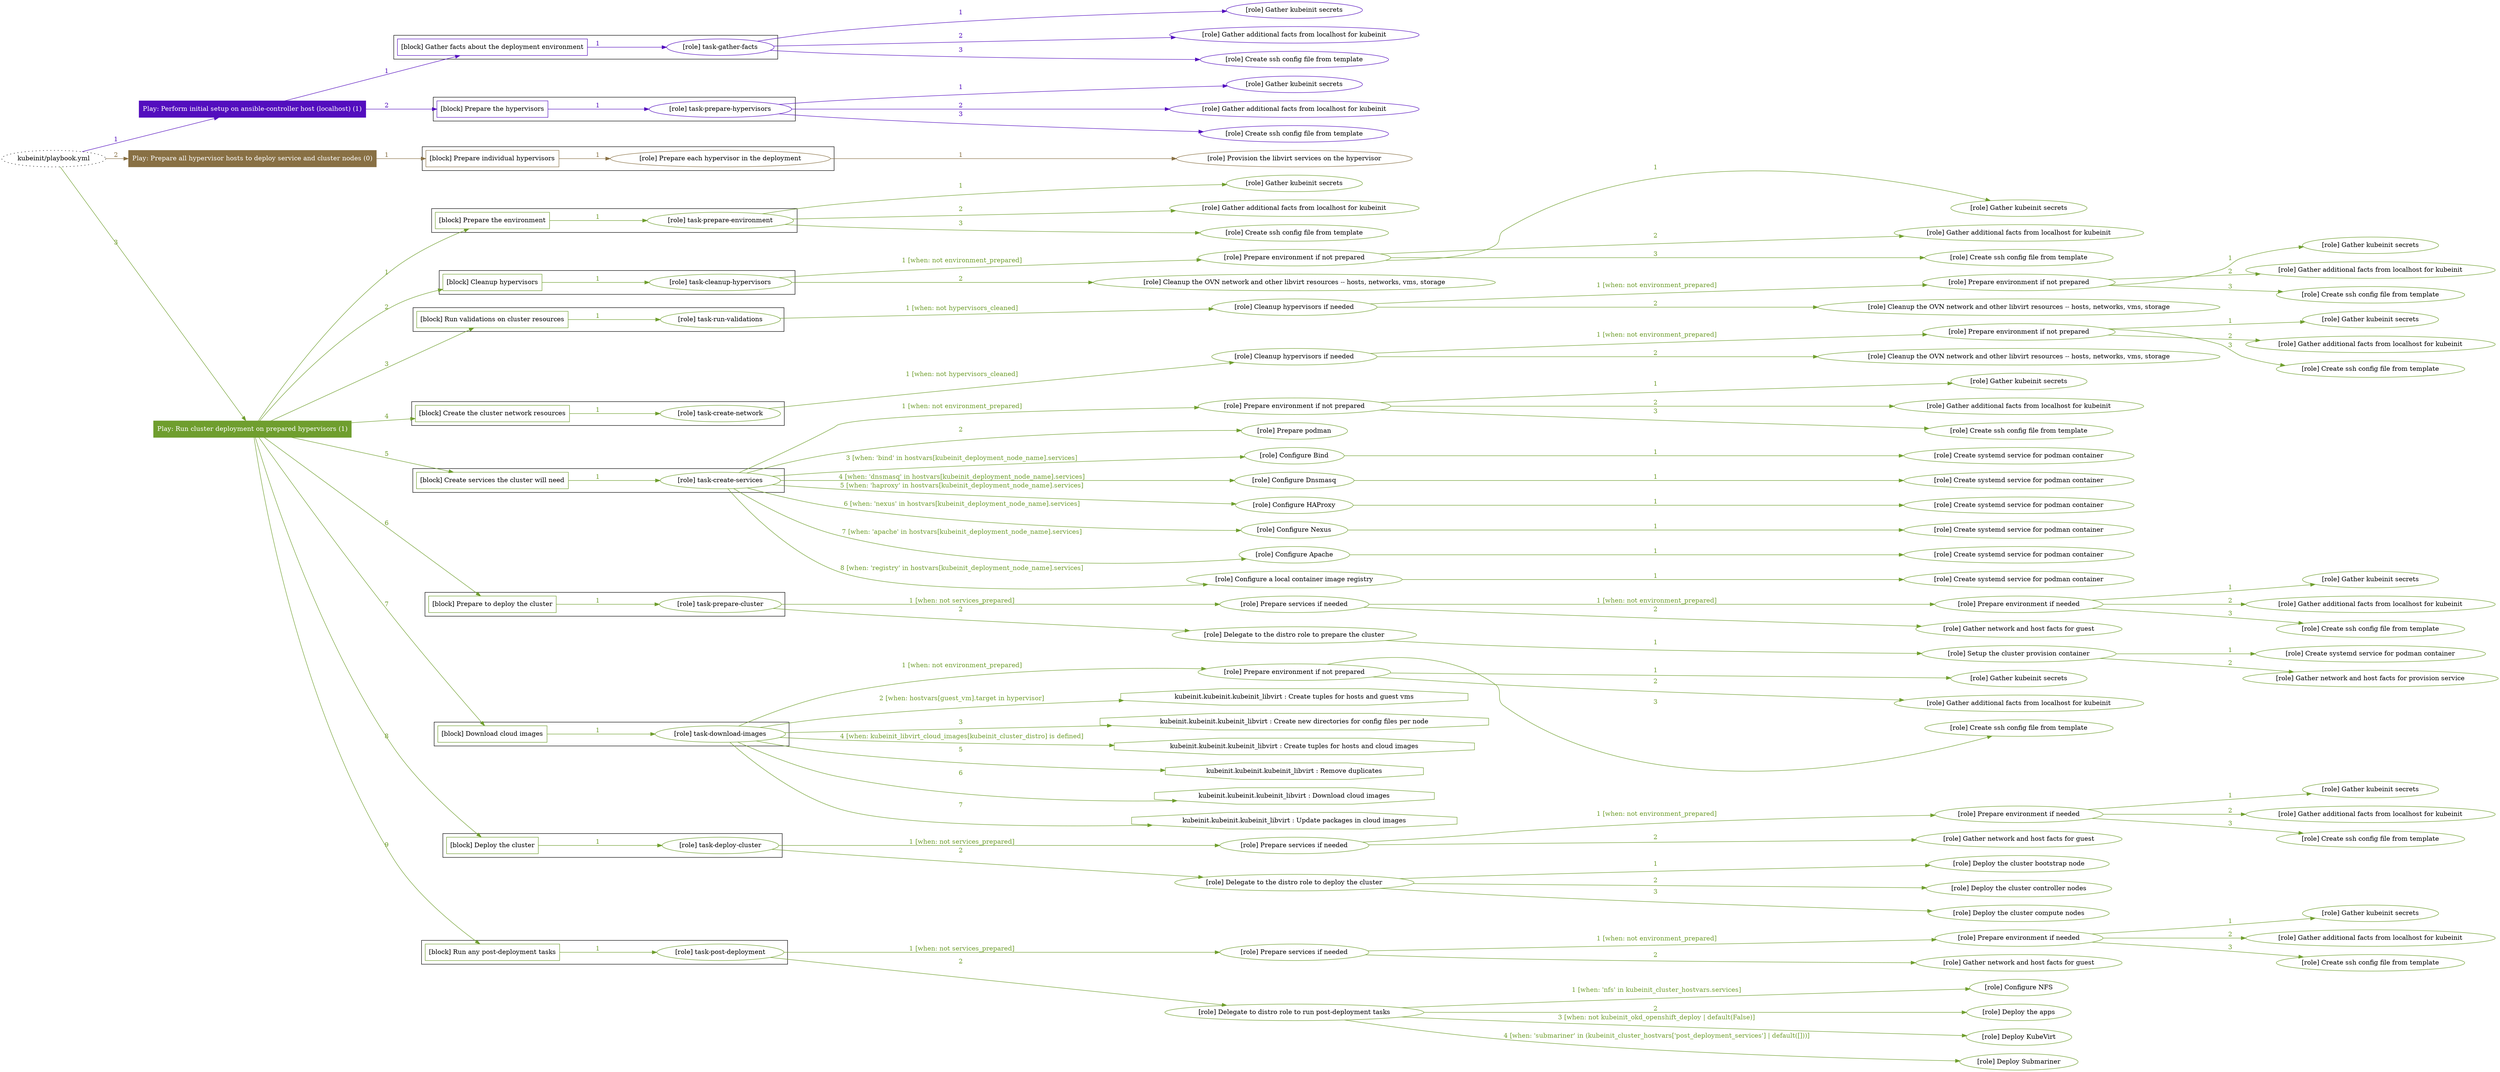 digraph {
	graph [concentrate=true ordering=in rankdir=LR ratio=fill]
	edge [esep=5 sep=10]
	"kubeinit/playbook.yml" [id=root_node style=dotted]
	play_f5deb356 [label="Play: Perform initial setup on ansible-controller host (localhost) (1)" color="#530ebe" fontcolor="#ffffff" id=play_f5deb356 shape=box style=filled tooltip=localhost]
	"kubeinit/playbook.yml" -> play_f5deb356 [label="1 " color="#530ebe" fontcolor="#530ebe" id=edge_103cabe7 labeltooltip="1 " tooltip="1 "]
	subgraph "Gather kubeinit secrets" {
		role_919ccac4 [label="[role] Gather kubeinit secrets" color="#530ebe" id=role_919ccac4 tooltip="Gather kubeinit secrets"]
	}
	subgraph "Gather additional facts from localhost for kubeinit" {
		role_1f1814d7 [label="[role] Gather additional facts from localhost for kubeinit" color="#530ebe" id=role_1f1814d7 tooltip="Gather additional facts from localhost for kubeinit"]
	}
	subgraph "Create ssh config file from template" {
		role_6c629f68 [label="[role] Create ssh config file from template" color="#530ebe" id=role_6c629f68 tooltip="Create ssh config file from template"]
	}
	subgraph "task-gather-facts" {
		role_5f224d5b [label="[role] task-gather-facts" color="#530ebe" id=role_5f224d5b tooltip="task-gather-facts"]
		role_5f224d5b -> role_919ccac4 [label="1 " color="#530ebe" fontcolor="#530ebe" id=edge_a0aba15a labeltooltip="1 " tooltip="1 "]
		role_5f224d5b -> role_1f1814d7 [label="2 " color="#530ebe" fontcolor="#530ebe" id=edge_7c2d2fbc labeltooltip="2 " tooltip="2 "]
		role_5f224d5b -> role_6c629f68 [label="3 " color="#530ebe" fontcolor="#530ebe" id=edge_5b99fac2 labeltooltip="3 " tooltip="3 "]
	}
	subgraph "Gather kubeinit secrets" {
		role_3949c678 [label="[role] Gather kubeinit secrets" color="#530ebe" id=role_3949c678 tooltip="Gather kubeinit secrets"]
	}
	subgraph "Gather additional facts from localhost for kubeinit" {
		role_52d38415 [label="[role] Gather additional facts from localhost for kubeinit" color="#530ebe" id=role_52d38415 tooltip="Gather additional facts from localhost for kubeinit"]
	}
	subgraph "Create ssh config file from template" {
		role_46ce1a87 [label="[role] Create ssh config file from template" color="#530ebe" id=role_46ce1a87 tooltip="Create ssh config file from template"]
	}
	subgraph "task-prepare-hypervisors" {
		role_9f93cf7e [label="[role] task-prepare-hypervisors" color="#530ebe" id=role_9f93cf7e tooltip="task-prepare-hypervisors"]
		role_9f93cf7e -> role_3949c678 [label="1 " color="#530ebe" fontcolor="#530ebe" id=edge_294af4eb labeltooltip="1 " tooltip="1 "]
		role_9f93cf7e -> role_52d38415 [label="2 " color="#530ebe" fontcolor="#530ebe" id=edge_7966dddc labeltooltip="2 " tooltip="2 "]
		role_9f93cf7e -> role_46ce1a87 [label="3 " color="#530ebe" fontcolor="#530ebe" id=edge_4c297095 labeltooltip="3 " tooltip="3 "]
	}
	subgraph "Play: Perform initial setup on ansible-controller host (localhost) (1)" {
		play_f5deb356 -> block_3f046060 [label=1 color="#530ebe" fontcolor="#530ebe" id=edge_d9823f68 labeltooltip=1 tooltip=1]
		subgraph cluster_block_3f046060 {
			block_3f046060 [label="[block] Gather facts about the deployment environment" color="#530ebe" id=block_3f046060 labeltooltip="Gather facts about the deployment environment" shape=box tooltip="Gather facts about the deployment environment"]
			block_3f046060 -> role_5f224d5b [label="1 " color="#530ebe" fontcolor="#530ebe" id=edge_54d2bfdc labeltooltip="1 " tooltip="1 "]
		}
		play_f5deb356 -> block_f3a0cf2b [label=2 color="#530ebe" fontcolor="#530ebe" id=edge_e91e9c03 labeltooltip=2 tooltip=2]
		subgraph cluster_block_f3a0cf2b {
			block_f3a0cf2b [label="[block] Prepare the hypervisors" color="#530ebe" id=block_f3a0cf2b labeltooltip="Prepare the hypervisors" shape=box tooltip="Prepare the hypervisors"]
			block_f3a0cf2b -> role_9f93cf7e [label="1 " color="#530ebe" fontcolor="#530ebe" id=edge_e5675063 labeltooltip="1 " tooltip="1 "]
		}
	}
	play_bfec5267 [label="Play: Prepare all hypervisor hosts to deploy service and cluster nodes (0)" color="#887044" fontcolor="#ffffff" id=play_bfec5267 shape=box style=filled tooltip="Play: Prepare all hypervisor hosts to deploy service and cluster nodes (0)"]
	"kubeinit/playbook.yml" -> play_bfec5267 [label="2 " color="#887044" fontcolor="#887044" id=edge_43a70109 labeltooltip="2 " tooltip="2 "]
	subgraph "Provision the libvirt services on the hypervisor" {
		role_c2aceeab [label="[role] Provision the libvirt services on the hypervisor" color="#887044" id=role_c2aceeab tooltip="Provision the libvirt services on the hypervisor"]
	}
	subgraph "Prepare each hypervisor in the deployment" {
		role_8cdc98b0 [label="[role] Prepare each hypervisor in the deployment" color="#887044" id=role_8cdc98b0 tooltip="Prepare each hypervisor in the deployment"]
		role_8cdc98b0 -> role_c2aceeab [label="1 " color="#887044" fontcolor="#887044" id=edge_3c6bbc82 labeltooltip="1 " tooltip="1 "]
	}
	subgraph "Play: Prepare all hypervisor hosts to deploy service and cluster nodes (0)" {
		play_bfec5267 -> block_2ad48d03 [label=1 color="#887044" fontcolor="#887044" id=edge_0e84137e labeltooltip=1 tooltip=1]
		subgraph cluster_block_2ad48d03 {
			block_2ad48d03 [label="[block] Prepare individual hypervisors" color="#887044" id=block_2ad48d03 labeltooltip="Prepare individual hypervisors" shape=box tooltip="Prepare individual hypervisors"]
			block_2ad48d03 -> role_8cdc98b0 [label="1 " color="#887044" fontcolor="#887044" id=edge_c73ea378 labeltooltip="1 " tooltip="1 "]
		}
	}
	play_d679f21c [label="Play: Run cluster deployment on prepared hypervisors (1)" color="#6f9e2e" fontcolor="#ffffff" id=play_d679f21c shape=box style=filled tooltip=localhost]
	"kubeinit/playbook.yml" -> play_d679f21c [label="3 " color="#6f9e2e" fontcolor="#6f9e2e" id=edge_31c4ba3a labeltooltip="3 " tooltip="3 "]
	subgraph "Gather kubeinit secrets" {
		role_8e744313 [label="[role] Gather kubeinit secrets" color="#6f9e2e" id=role_8e744313 tooltip="Gather kubeinit secrets"]
	}
	subgraph "Gather additional facts from localhost for kubeinit" {
		role_45ff2f5f [label="[role] Gather additional facts from localhost for kubeinit" color="#6f9e2e" id=role_45ff2f5f tooltip="Gather additional facts from localhost for kubeinit"]
	}
	subgraph "Create ssh config file from template" {
		role_18227976 [label="[role] Create ssh config file from template" color="#6f9e2e" id=role_18227976 tooltip="Create ssh config file from template"]
	}
	subgraph "task-prepare-environment" {
		role_29d2ef23 [label="[role] task-prepare-environment" color="#6f9e2e" id=role_29d2ef23 tooltip="task-prepare-environment"]
		role_29d2ef23 -> role_8e744313 [label="1 " color="#6f9e2e" fontcolor="#6f9e2e" id=edge_f7e86e39 labeltooltip="1 " tooltip="1 "]
		role_29d2ef23 -> role_45ff2f5f [label="2 " color="#6f9e2e" fontcolor="#6f9e2e" id=edge_4001d768 labeltooltip="2 " tooltip="2 "]
		role_29d2ef23 -> role_18227976 [label="3 " color="#6f9e2e" fontcolor="#6f9e2e" id=edge_0b434149 labeltooltip="3 " tooltip="3 "]
	}
	subgraph "Gather kubeinit secrets" {
		role_b75f93a9 [label="[role] Gather kubeinit secrets" color="#6f9e2e" id=role_b75f93a9 tooltip="Gather kubeinit secrets"]
	}
	subgraph "Gather additional facts from localhost for kubeinit" {
		role_06ef964e [label="[role] Gather additional facts from localhost for kubeinit" color="#6f9e2e" id=role_06ef964e tooltip="Gather additional facts from localhost for kubeinit"]
	}
	subgraph "Create ssh config file from template" {
		role_6f94d0dc [label="[role] Create ssh config file from template" color="#6f9e2e" id=role_6f94d0dc tooltip="Create ssh config file from template"]
	}
	subgraph "Prepare environment if not prepared" {
		role_03617dee [label="[role] Prepare environment if not prepared" color="#6f9e2e" id=role_03617dee tooltip="Prepare environment if not prepared"]
		role_03617dee -> role_b75f93a9 [label="1 " color="#6f9e2e" fontcolor="#6f9e2e" id=edge_dd20a812 labeltooltip="1 " tooltip="1 "]
		role_03617dee -> role_06ef964e [label="2 " color="#6f9e2e" fontcolor="#6f9e2e" id=edge_8ab328bd labeltooltip="2 " tooltip="2 "]
		role_03617dee -> role_6f94d0dc [label="3 " color="#6f9e2e" fontcolor="#6f9e2e" id=edge_0880441d labeltooltip="3 " tooltip="3 "]
	}
	subgraph "Cleanup the OVN network and other libvirt resources -- hosts, networks, vms, storage" {
		role_20ff0746 [label="[role] Cleanup the OVN network and other libvirt resources -- hosts, networks, vms, storage" color="#6f9e2e" id=role_20ff0746 tooltip="Cleanup the OVN network and other libvirt resources -- hosts, networks, vms, storage"]
	}
	subgraph "task-cleanup-hypervisors" {
		role_80b37227 [label="[role] task-cleanup-hypervisors" color="#6f9e2e" id=role_80b37227 tooltip="task-cleanup-hypervisors"]
		role_80b37227 -> role_03617dee [label="1 [when: not environment_prepared]" color="#6f9e2e" fontcolor="#6f9e2e" id=edge_d539c6df labeltooltip="1 [when: not environment_prepared]" tooltip="1 [when: not environment_prepared]"]
		role_80b37227 -> role_20ff0746 [label="2 " color="#6f9e2e" fontcolor="#6f9e2e" id=edge_df4cc067 labeltooltip="2 " tooltip="2 "]
	}
	subgraph "Gather kubeinit secrets" {
		role_fa23ccd8 [label="[role] Gather kubeinit secrets" color="#6f9e2e" id=role_fa23ccd8 tooltip="Gather kubeinit secrets"]
	}
	subgraph "Gather additional facts from localhost for kubeinit" {
		role_c13fa22d [label="[role] Gather additional facts from localhost for kubeinit" color="#6f9e2e" id=role_c13fa22d tooltip="Gather additional facts from localhost for kubeinit"]
	}
	subgraph "Create ssh config file from template" {
		role_2d80f2bb [label="[role] Create ssh config file from template" color="#6f9e2e" id=role_2d80f2bb tooltip="Create ssh config file from template"]
	}
	subgraph "Prepare environment if not prepared" {
		role_e8e0dd02 [label="[role] Prepare environment if not prepared" color="#6f9e2e" id=role_e8e0dd02 tooltip="Prepare environment if not prepared"]
		role_e8e0dd02 -> role_fa23ccd8 [label="1 " color="#6f9e2e" fontcolor="#6f9e2e" id=edge_8e61d409 labeltooltip="1 " tooltip="1 "]
		role_e8e0dd02 -> role_c13fa22d [label="2 " color="#6f9e2e" fontcolor="#6f9e2e" id=edge_4b150448 labeltooltip="2 " tooltip="2 "]
		role_e8e0dd02 -> role_2d80f2bb [label="3 " color="#6f9e2e" fontcolor="#6f9e2e" id=edge_cf52a0a6 labeltooltip="3 " tooltip="3 "]
	}
	subgraph "Cleanup the OVN network and other libvirt resources -- hosts, networks, vms, storage" {
		role_8a178c10 [label="[role] Cleanup the OVN network and other libvirt resources -- hosts, networks, vms, storage" color="#6f9e2e" id=role_8a178c10 tooltip="Cleanup the OVN network and other libvirt resources -- hosts, networks, vms, storage"]
	}
	subgraph "Cleanup hypervisors if needed" {
		role_8ef908f6 [label="[role] Cleanup hypervisors if needed" color="#6f9e2e" id=role_8ef908f6 tooltip="Cleanup hypervisors if needed"]
		role_8ef908f6 -> role_e8e0dd02 [label="1 [when: not environment_prepared]" color="#6f9e2e" fontcolor="#6f9e2e" id=edge_44b4960d labeltooltip="1 [when: not environment_prepared]" tooltip="1 [when: not environment_prepared]"]
		role_8ef908f6 -> role_8a178c10 [label="2 " color="#6f9e2e" fontcolor="#6f9e2e" id=edge_4e35d58d labeltooltip="2 " tooltip="2 "]
	}
	subgraph "task-run-validations" {
		role_51eab5b4 [label="[role] task-run-validations" color="#6f9e2e" id=role_51eab5b4 tooltip="task-run-validations"]
		role_51eab5b4 -> role_8ef908f6 [label="1 [when: not hypervisors_cleaned]" color="#6f9e2e" fontcolor="#6f9e2e" id=edge_c8b2b871 labeltooltip="1 [when: not hypervisors_cleaned]" tooltip="1 [when: not hypervisors_cleaned]"]
	}
	subgraph "Gather kubeinit secrets" {
		role_545abeb8 [label="[role] Gather kubeinit secrets" color="#6f9e2e" id=role_545abeb8 tooltip="Gather kubeinit secrets"]
	}
	subgraph "Gather additional facts from localhost for kubeinit" {
		role_ef8dec6a [label="[role] Gather additional facts from localhost for kubeinit" color="#6f9e2e" id=role_ef8dec6a tooltip="Gather additional facts from localhost for kubeinit"]
	}
	subgraph "Create ssh config file from template" {
		role_a37e0f5d [label="[role] Create ssh config file from template" color="#6f9e2e" id=role_a37e0f5d tooltip="Create ssh config file from template"]
	}
	subgraph "Prepare environment if not prepared" {
		role_56342942 [label="[role] Prepare environment if not prepared" color="#6f9e2e" id=role_56342942 tooltip="Prepare environment if not prepared"]
		role_56342942 -> role_545abeb8 [label="1 " color="#6f9e2e" fontcolor="#6f9e2e" id=edge_d36ed056 labeltooltip="1 " tooltip="1 "]
		role_56342942 -> role_ef8dec6a [label="2 " color="#6f9e2e" fontcolor="#6f9e2e" id=edge_52014a40 labeltooltip="2 " tooltip="2 "]
		role_56342942 -> role_a37e0f5d [label="3 " color="#6f9e2e" fontcolor="#6f9e2e" id=edge_3ec34dac labeltooltip="3 " tooltip="3 "]
	}
	subgraph "Cleanup the OVN network and other libvirt resources -- hosts, networks, vms, storage" {
		role_a1ecbeb7 [label="[role] Cleanup the OVN network and other libvirt resources -- hosts, networks, vms, storage" color="#6f9e2e" id=role_a1ecbeb7 tooltip="Cleanup the OVN network and other libvirt resources -- hosts, networks, vms, storage"]
	}
	subgraph "Cleanup hypervisors if needed" {
		role_ce4eb1b8 [label="[role] Cleanup hypervisors if needed" color="#6f9e2e" id=role_ce4eb1b8 tooltip="Cleanup hypervisors if needed"]
		role_ce4eb1b8 -> role_56342942 [label="1 [when: not environment_prepared]" color="#6f9e2e" fontcolor="#6f9e2e" id=edge_ae3ad009 labeltooltip="1 [when: not environment_prepared]" tooltip="1 [when: not environment_prepared]"]
		role_ce4eb1b8 -> role_a1ecbeb7 [label="2 " color="#6f9e2e" fontcolor="#6f9e2e" id=edge_85eb7fb1 labeltooltip="2 " tooltip="2 "]
	}
	subgraph "task-create-network" {
		role_715a354a [label="[role] task-create-network" color="#6f9e2e" id=role_715a354a tooltip="task-create-network"]
		role_715a354a -> role_ce4eb1b8 [label="1 [when: not hypervisors_cleaned]" color="#6f9e2e" fontcolor="#6f9e2e" id=edge_a90f0f6b labeltooltip="1 [when: not hypervisors_cleaned]" tooltip="1 [when: not hypervisors_cleaned]"]
	}
	subgraph "Gather kubeinit secrets" {
		role_c0ee2af5 [label="[role] Gather kubeinit secrets" color="#6f9e2e" id=role_c0ee2af5 tooltip="Gather kubeinit secrets"]
	}
	subgraph "Gather additional facts from localhost for kubeinit" {
		role_e65ba7cd [label="[role] Gather additional facts from localhost for kubeinit" color="#6f9e2e" id=role_e65ba7cd tooltip="Gather additional facts from localhost for kubeinit"]
	}
	subgraph "Create ssh config file from template" {
		role_d1c06beb [label="[role] Create ssh config file from template" color="#6f9e2e" id=role_d1c06beb tooltip="Create ssh config file from template"]
	}
	subgraph "Prepare environment if not prepared" {
		role_1481b783 [label="[role] Prepare environment if not prepared" color="#6f9e2e" id=role_1481b783 tooltip="Prepare environment if not prepared"]
		role_1481b783 -> role_c0ee2af5 [label="1 " color="#6f9e2e" fontcolor="#6f9e2e" id=edge_69fba077 labeltooltip="1 " tooltip="1 "]
		role_1481b783 -> role_e65ba7cd [label="2 " color="#6f9e2e" fontcolor="#6f9e2e" id=edge_0d2c6c05 labeltooltip="2 " tooltip="2 "]
		role_1481b783 -> role_d1c06beb [label="3 " color="#6f9e2e" fontcolor="#6f9e2e" id=edge_b3a83ac4 labeltooltip="3 " tooltip="3 "]
	}
	subgraph "Prepare podman" {
		role_b99631a3 [label="[role] Prepare podman" color="#6f9e2e" id=role_b99631a3 tooltip="Prepare podman"]
	}
	subgraph "Create systemd service for podman container" {
		role_84362796 [label="[role] Create systemd service for podman container" color="#6f9e2e" id=role_84362796 tooltip="Create systemd service for podman container"]
	}
	subgraph "Configure Bind" {
		role_6cd5fb1c [label="[role] Configure Bind" color="#6f9e2e" id=role_6cd5fb1c tooltip="Configure Bind"]
		role_6cd5fb1c -> role_84362796 [label="1 " color="#6f9e2e" fontcolor="#6f9e2e" id=edge_618d25ab labeltooltip="1 " tooltip="1 "]
	}
	subgraph "Create systemd service for podman container" {
		role_cf893c5d [label="[role] Create systemd service for podman container" color="#6f9e2e" id=role_cf893c5d tooltip="Create systemd service for podman container"]
	}
	subgraph "Configure Dnsmasq" {
		role_27243c71 [label="[role] Configure Dnsmasq" color="#6f9e2e" id=role_27243c71 tooltip="Configure Dnsmasq"]
		role_27243c71 -> role_cf893c5d [label="1 " color="#6f9e2e" fontcolor="#6f9e2e" id=edge_9773eb21 labeltooltip="1 " tooltip="1 "]
	}
	subgraph "Create systemd service for podman container" {
		role_39809c63 [label="[role] Create systemd service for podman container" color="#6f9e2e" id=role_39809c63 tooltip="Create systemd service for podman container"]
	}
	subgraph "Configure HAProxy" {
		role_004fd134 [label="[role] Configure HAProxy" color="#6f9e2e" id=role_004fd134 tooltip="Configure HAProxy"]
		role_004fd134 -> role_39809c63 [label="1 " color="#6f9e2e" fontcolor="#6f9e2e" id=edge_1e7e44ec labeltooltip="1 " tooltip="1 "]
	}
	subgraph "Create systemd service for podman container" {
		role_37ad9298 [label="[role] Create systemd service for podman container" color="#6f9e2e" id=role_37ad9298 tooltip="Create systemd service for podman container"]
	}
	subgraph "Configure Nexus" {
		role_8b233dd5 [label="[role] Configure Nexus" color="#6f9e2e" id=role_8b233dd5 tooltip="Configure Nexus"]
		role_8b233dd5 -> role_37ad9298 [label="1 " color="#6f9e2e" fontcolor="#6f9e2e" id=edge_b5488158 labeltooltip="1 " tooltip="1 "]
	}
	subgraph "Create systemd service for podman container" {
		role_70c11aab [label="[role] Create systemd service for podman container" color="#6f9e2e" id=role_70c11aab tooltip="Create systemd service for podman container"]
	}
	subgraph "Configure Apache" {
		role_19d6d83a [label="[role] Configure Apache" color="#6f9e2e" id=role_19d6d83a tooltip="Configure Apache"]
		role_19d6d83a -> role_70c11aab [label="1 " color="#6f9e2e" fontcolor="#6f9e2e" id=edge_ef4588d4 labeltooltip="1 " tooltip="1 "]
	}
	subgraph "Create systemd service for podman container" {
		role_990e381b [label="[role] Create systemd service for podman container" color="#6f9e2e" id=role_990e381b tooltip="Create systemd service for podman container"]
	}
	subgraph "Configure a local container image registry" {
		role_6301dc24 [label="[role] Configure a local container image registry" color="#6f9e2e" id=role_6301dc24 tooltip="Configure a local container image registry"]
		role_6301dc24 -> role_990e381b [label="1 " color="#6f9e2e" fontcolor="#6f9e2e" id=edge_18273aa9 labeltooltip="1 " tooltip="1 "]
	}
	subgraph "task-create-services" {
		role_3ecfd6f5 [label="[role] task-create-services" color="#6f9e2e" id=role_3ecfd6f5 tooltip="task-create-services"]
		role_3ecfd6f5 -> role_1481b783 [label="1 [when: not environment_prepared]" color="#6f9e2e" fontcolor="#6f9e2e" id=edge_df460e6e labeltooltip="1 [when: not environment_prepared]" tooltip="1 [when: not environment_prepared]"]
		role_3ecfd6f5 -> role_b99631a3 [label="2 " color="#6f9e2e" fontcolor="#6f9e2e" id=edge_e5c61025 labeltooltip="2 " tooltip="2 "]
		role_3ecfd6f5 -> role_6cd5fb1c [label="3 [when: 'bind' in hostvars[kubeinit_deployment_node_name].services]" color="#6f9e2e" fontcolor="#6f9e2e" id=edge_c61d6ace labeltooltip="3 [when: 'bind' in hostvars[kubeinit_deployment_node_name].services]" tooltip="3 [when: 'bind' in hostvars[kubeinit_deployment_node_name].services]"]
		role_3ecfd6f5 -> role_27243c71 [label="4 [when: 'dnsmasq' in hostvars[kubeinit_deployment_node_name].services]" color="#6f9e2e" fontcolor="#6f9e2e" id=edge_55b77803 labeltooltip="4 [when: 'dnsmasq' in hostvars[kubeinit_deployment_node_name].services]" tooltip="4 [when: 'dnsmasq' in hostvars[kubeinit_deployment_node_name].services]"]
		role_3ecfd6f5 -> role_004fd134 [label="5 [when: 'haproxy' in hostvars[kubeinit_deployment_node_name].services]" color="#6f9e2e" fontcolor="#6f9e2e" id=edge_035887c9 labeltooltip="5 [when: 'haproxy' in hostvars[kubeinit_deployment_node_name].services]" tooltip="5 [when: 'haproxy' in hostvars[kubeinit_deployment_node_name].services]"]
		role_3ecfd6f5 -> role_8b233dd5 [label="6 [when: 'nexus' in hostvars[kubeinit_deployment_node_name].services]" color="#6f9e2e" fontcolor="#6f9e2e" id=edge_ebd554b5 labeltooltip="6 [when: 'nexus' in hostvars[kubeinit_deployment_node_name].services]" tooltip="6 [when: 'nexus' in hostvars[kubeinit_deployment_node_name].services]"]
		role_3ecfd6f5 -> role_19d6d83a [label="7 [when: 'apache' in hostvars[kubeinit_deployment_node_name].services]" color="#6f9e2e" fontcolor="#6f9e2e" id=edge_03718ead labeltooltip="7 [when: 'apache' in hostvars[kubeinit_deployment_node_name].services]" tooltip="7 [when: 'apache' in hostvars[kubeinit_deployment_node_name].services]"]
		role_3ecfd6f5 -> role_6301dc24 [label="8 [when: 'registry' in hostvars[kubeinit_deployment_node_name].services]" color="#6f9e2e" fontcolor="#6f9e2e" id=edge_c1b9a8ee labeltooltip="8 [when: 'registry' in hostvars[kubeinit_deployment_node_name].services]" tooltip="8 [when: 'registry' in hostvars[kubeinit_deployment_node_name].services]"]
	}
	subgraph "Gather kubeinit secrets" {
		role_674e6da5 [label="[role] Gather kubeinit secrets" color="#6f9e2e" id=role_674e6da5 tooltip="Gather kubeinit secrets"]
	}
	subgraph "Gather additional facts from localhost for kubeinit" {
		role_76f56347 [label="[role] Gather additional facts from localhost for kubeinit" color="#6f9e2e" id=role_76f56347 tooltip="Gather additional facts from localhost for kubeinit"]
	}
	subgraph "Create ssh config file from template" {
		role_b9151108 [label="[role] Create ssh config file from template" color="#6f9e2e" id=role_b9151108 tooltip="Create ssh config file from template"]
	}
	subgraph "Prepare environment if needed" {
		role_5d9e79ca [label="[role] Prepare environment if needed" color="#6f9e2e" id=role_5d9e79ca tooltip="Prepare environment if needed"]
		role_5d9e79ca -> role_674e6da5 [label="1 " color="#6f9e2e" fontcolor="#6f9e2e" id=edge_621023a8 labeltooltip="1 " tooltip="1 "]
		role_5d9e79ca -> role_76f56347 [label="2 " color="#6f9e2e" fontcolor="#6f9e2e" id=edge_74487a44 labeltooltip="2 " tooltip="2 "]
		role_5d9e79ca -> role_b9151108 [label="3 " color="#6f9e2e" fontcolor="#6f9e2e" id=edge_8646d307 labeltooltip="3 " tooltip="3 "]
	}
	subgraph "Gather network and host facts for guest" {
		role_25026dca [label="[role] Gather network and host facts for guest" color="#6f9e2e" id=role_25026dca tooltip="Gather network and host facts for guest"]
	}
	subgraph "Prepare services if needed" {
		role_a44fe767 [label="[role] Prepare services if needed" color="#6f9e2e" id=role_a44fe767 tooltip="Prepare services if needed"]
		role_a44fe767 -> role_5d9e79ca [label="1 [when: not environment_prepared]" color="#6f9e2e" fontcolor="#6f9e2e" id=edge_610599c9 labeltooltip="1 [when: not environment_prepared]" tooltip="1 [when: not environment_prepared]"]
		role_a44fe767 -> role_25026dca [label="2 " color="#6f9e2e" fontcolor="#6f9e2e" id=edge_d8d23550 labeltooltip="2 " tooltip="2 "]
	}
	subgraph "Create systemd service for podman container" {
		role_bb59ee20 [label="[role] Create systemd service for podman container" color="#6f9e2e" id=role_bb59ee20 tooltip="Create systemd service for podman container"]
	}
	subgraph "Gather network and host facts for provision service" {
		role_8894234c [label="[role] Gather network and host facts for provision service" color="#6f9e2e" id=role_8894234c tooltip="Gather network and host facts for provision service"]
	}
	subgraph "Setup the cluster provision container" {
		role_1617ca12 [label="[role] Setup the cluster provision container" color="#6f9e2e" id=role_1617ca12 tooltip="Setup the cluster provision container"]
		role_1617ca12 -> role_bb59ee20 [label="1 " color="#6f9e2e" fontcolor="#6f9e2e" id=edge_14d2a550 labeltooltip="1 " tooltip="1 "]
		role_1617ca12 -> role_8894234c [label="2 " color="#6f9e2e" fontcolor="#6f9e2e" id=edge_ce407767 labeltooltip="2 " tooltip="2 "]
	}
	subgraph "Delegate to the distro role to prepare the cluster" {
		role_37a39eb9 [label="[role] Delegate to the distro role to prepare the cluster" color="#6f9e2e" id=role_37a39eb9 tooltip="Delegate to the distro role to prepare the cluster"]
		role_37a39eb9 -> role_1617ca12 [label="1 " color="#6f9e2e" fontcolor="#6f9e2e" id=edge_051e3c20 labeltooltip="1 " tooltip="1 "]
	}
	subgraph "task-prepare-cluster" {
		role_254c51c5 [label="[role] task-prepare-cluster" color="#6f9e2e" id=role_254c51c5 tooltip="task-prepare-cluster"]
		role_254c51c5 -> role_a44fe767 [label="1 [when: not services_prepared]" color="#6f9e2e" fontcolor="#6f9e2e" id=edge_bf0b2f8f labeltooltip="1 [when: not services_prepared]" tooltip="1 [when: not services_prepared]"]
		role_254c51c5 -> role_37a39eb9 [label="2 " color="#6f9e2e" fontcolor="#6f9e2e" id=edge_af2a90f9 labeltooltip="2 " tooltip="2 "]
	}
	subgraph "Gather kubeinit secrets" {
		role_370ff1e4 [label="[role] Gather kubeinit secrets" color="#6f9e2e" id=role_370ff1e4 tooltip="Gather kubeinit secrets"]
	}
	subgraph "Gather additional facts from localhost for kubeinit" {
		role_6cc9911d [label="[role] Gather additional facts from localhost for kubeinit" color="#6f9e2e" id=role_6cc9911d tooltip="Gather additional facts from localhost for kubeinit"]
	}
	subgraph "Create ssh config file from template" {
		role_26f62467 [label="[role] Create ssh config file from template" color="#6f9e2e" id=role_26f62467 tooltip="Create ssh config file from template"]
	}
	subgraph "Prepare environment if not prepared" {
		role_cd9b694a [label="[role] Prepare environment if not prepared" color="#6f9e2e" id=role_cd9b694a tooltip="Prepare environment if not prepared"]
		role_cd9b694a -> role_370ff1e4 [label="1 " color="#6f9e2e" fontcolor="#6f9e2e" id=edge_d9e2d382 labeltooltip="1 " tooltip="1 "]
		role_cd9b694a -> role_6cc9911d [label="2 " color="#6f9e2e" fontcolor="#6f9e2e" id=edge_17f29641 labeltooltip="2 " tooltip="2 "]
		role_cd9b694a -> role_26f62467 [label="3 " color="#6f9e2e" fontcolor="#6f9e2e" id=edge_ed6fd6f5 labeltooltip="3 " tooltip="3 "]
	}
	subgraph "task-download-images" {
		role_4d67c31f [label="[role] task-download-images" color="#6f9e2e" id=role_4d67c31f tooltip="task-download-images"]
		role_4d67c31f -> role_cd9b694a [label="1 [when: not environment_prepared]" color="#6f9e2e" fontcolor="#6f9e2e" id=edge_713fddcd labeltooltip="1 [when: not environment_prepared]" tooltip="1 [when: not environment_prepared]"]
		task_6045b883 [label="kubeinit.kubeinit.kubeinit_libvirt : Create tuples for hosts and guest vms" color="#6f9e2e" id=task_6045b883 shape=octagon tooltip="kubeinit.kubeinit.kubeinit_libvirt : Create tuples for hosts and guest vms"]
		role_4d67c31f -> task_6045b883 [label="2 [when: hostvars[guest_vm].target in hypervisor]" color="#6f9e2e" fontcolor="#6f9e2e" id=edge_be56cabb labeltooltip="2 [when: hostvars[guest_vm].target in hypervisor]" tooltip="2 [when: hostvars[guest_vm].target in hypervisor]"]
		task_6aed503d [label="kubeinit.kubeinit.kubeinit_libvirt : Create new directories for config files per node" color="#6f9e2e" id=task_6aed503d shape=octagon tooltip="kubeinit.kubeinit.kubeinit_libvirt : Create new directories for config files per node"]
		role_4d67c31f -> task_6aed503d [label="3 " color="#6f9e2e" fontcolor="#6f9e2e" id=edge_19dcfd65 labeltooltip="3 " tooltip="3 "]
		task_f9d8d7df [label="kubeinit.kubeinit.kubeinit_libvirt : Create tuples for hosts and cloud images" color="#6f9e2e" id=task_f9d8d7df shape=octagon tooltip="kubeinit.kubeinit.kubeinit_libvirt : Create tuples for hosts and cloud images"]
		role_4d67c31f -> task_f9d8d7df [label="4 [when: kubeinit_libvirt_cloud_images[kubeinit_cluster_distro] is defined]" color="#6f9e2e" fontcolor="#6f9e2e" id=edge_7c69f0e4 labeltooltip="4 [when: kubeinit_libvirt_cloud_images[kubeinit_cluster_distro] is defined]" tooltip="4 [when: kubeinit_libvirt_cloud_images[kubeinit_cluster_distro] is defined]"]
		task_6ccc2557 [label="kubeinit.kubeinit.kubeinit_libvirt : Remove duplicates" color="#6f9e2e" id=task_6ccc2557 shape=octagon tooltip="kubeinit.kubeinit.kubeinit_libvirt : Remove duplicates"]
		role_4d67c31f -> task_6ccc2557 [label="5 " color="#6f9e2e" fontcolor="#6f9e2e" id=edge_fcdebcd2 labeltooltip="5 " tooltip="5 "]
		task_eef18a54 [label="kubeinit.kubeinit.kubeinit_libvirt : Download cloud images" color="#6f9e2e" id=task_eef18a54 shape=octagon tooltip="kubeinit.kubeinit.kubeinit_libvirt : Download cloud images"]
		role_4d67c31f -> task_eef18a54 [label="6 " color="#6f9e2e" fontcolor="#6f9e2e" id=edge_a727955d labeltooltip="6 " tooltip="6 "]
		task_c0b5905c [label="kubeinit.kubeinit.kubeinit_libvirt : Update packages in cloud images" color="#6f9e2e" id=task_c0b5905c shape=octagon tooltip="kubeinit.kubeinit.kubeinit_libvirt : Update packages in cloud images"]
		role_4d67c31f -> task_c0b5905c [label="7 " color="#6f9e2e" fontcolor="#6f9e2e" id=edge_a1225825 labeltooltip="7 " tooltip="7 "]
	}
	subgraph "Gather kubeinit secrets" {
		role_445f1461 [label="[role] Gather kubeinit secrets" color="#6f9e2e" id=role_445f1461 tooltip="Gather kubeinit secrets"]
	}
	subgraph "Gather additional facts from localhost for kubeinit" {
		role_8443bdfa [label="[role] Gather additional facts from localhost for kubeinit" color="#6f9e2e" id=role_8443bdfa tooltip="Gather additional facts from localhost for kubeinit"]
	}
	subgraph "Create ssh config file from template" {
		role_47f092d8 [label="[role] Create ssh config file from template" color="#6f9e2e" id=role_47f092d8 tooltip="Create ssh config file from template"]
	}
	subgraph "Prepare environment if needed" {
		role_5b5a3d60 [label="[role] Prepare environment if needed" color="#6f9e2e" id=role_5b5a3d60 tooltip="Prepare environment if needed"]
		role_5b5a3d60 -> role_445f1461 [label="1 " color="#6f9e2e" fontcolor="#6f9e2e" id=edge_3a5a92fd labeltooltip="1 " tooltip="1 "]
		role_5b5a3d60 -> role_8443bdfa [label="2 " color="#6f9e2e" fontcolor="#6f9e2e" id=edge_482cc51b labeltooltip="2 " tooltip="2 "]
		role_5b5a3d60 -> role_47f092d8 [label="3 " color="#6f9e2e" fontcolor="#6f9e2e" id=edge_af82c442 labeltooltip="3 " tooltip="3 "]
	}
	subgraph "Gather network and host facts for guest" {
		role_a4182096 [label="[role] Gather network and host facts for guest" color="#6f9e2e" id=role_a4182096 tooltip="Gather network and host facts for guest"]
	}
	subgraph "Prepare services if needed" {
		role_b1362ee3 [label="[role] Prepare services if needed" color="#6f9e2e" id=role_b1362ee3 tooltip="Prepare services if needed"]
		role_b1362ee3 -> role_5b5a3d60 [label="1 [when: not environment_prepared]" color="#6f9e2e" fontcolor="#6f9e2e" id=edge_8b475ed9 labeltooltip="1 [when: not environment_prepared]" tooltip="1 [when: not environment_prepared]"]
		role_b1362ee3 -> role_a4182096 [label="2 " color="#6f9e2e" fontcolor="#6f9e2e" id=edge_0d865a33 labeltooltip="2 " tooltip="2 "]
	}
	subgraph "Deploy the cluster bootstrap node" {
		role_38226a1a [label="[role] Deploy the cluster bootstrap node" color="#6f9e2e" id=role_38226a1a tooltip="Deploy the cluster bootstrap node"]
	}
	subgraph "Deploy the cluster controller nodes" {
		role_abd1aa4b [label="[role] Deploy the cluster controller nodes" color="#6f9e2e" id=role_abd1aa4b tooltip="Deploy the cluster controller nodes"]
	}
	subgraph "Deploy the cluster compute nodes" {
		role_f69fd344 [label="[role] Deploy the cluster compute nodes" color="#6f9e2e" id=role_f69fd344 tooltip="Deploy the cluster compute nodes"]
	}
	subgraph "Delegate to the distro role to deploy the cluster" {
		role_6a6ee15b [label="[role] Delegate to the distro role to deploy the cluster" color="#6f9e2e" id=role_6a6ee15b tooltip="Delegate to the distro role to deploy the cluster"]
		role_6a6ee15b -> role_38226a1a [label="1 " color="#6f9e2e" fontcolor="#6f9e2e" id=edge_333b79f2 labeltooltip="1 " tooltip="1 "]
		role_6a6ee15b -> role_abd1aa4b [label="2 " color="#6f9e2e" fontcolor="#6f9e2e" id=edge_5e8799d1 labeltooltip="2 " tooltip="2 "]
		role_6a6ee15b -> role_f69fd344 [label="3 " color="#6f9e2e" fontcolor="#6f9e2e" id=edge_118c8d6d labeltooltip="3 " tooltip="3 "]
	}
	subgraph "task-deploy-cluster" {
		role_5f589dfb [label="[role] task-deploy-cluster" color="#6f9e2e" id=role_5f589dfb tooltip="task-deploy-cluster"]
		role_5f589dfb -> role_b1362ee3 [label="1 [when: not services_prepared]" color="#6f9e2e" fontcolor="#6f9e2e" id=edge_f990ed0c labeltooltip="1 [when: not services_prepared]" tooltip="1 [when: not services_prepared]"]
		role_5f589dfb -> role_6a6ee15b [label="2 " color="#6f9e2e" fontcolor="#6f9e2e" id=edge_9f774b95 labeltooltip="2 " tooltip="2 "]
	}
	subgraph "Gather kubeinit secrets" {
		role_2b122f85 [label="[role] Gather kubeinit secrets" color="#6f9e2e" id=role_2b122f85 tooltip="Gather kubeinit secrets"]
	}
	subgraph "Gather additional facts from localhost for kubeinit" {
		role_347cee3d [label="[role] Gather additional facts from localhost for kubeinit" color="#6f9e2e" id=role_347cee3d tooltip="Gather additional facts from localhost for kubeinit"]
	}
	subgraph "Create ssh config file from template" {
		role_41b10d46 [label="[role] Create ssh config file from template" color="#6f9e2e" id=role_41b10d46 tooltip="Create ssh config file from template"]
	}
	subgraph "Prepare environment if needed" {
		role_a4fff987 [label="[role] Prepare environment if needed" color="#6f9e2e" id=role_a4fff987 tooltip="Prepare environment if needed"]
		role_a4fff987 -> role_2b122f85 [label="1 " color="#6f9e2e" fontcolor="#6f9e2e" id=edge_3bd1cdfc labeltooltip="1 " tooltip="1 "]
		role_a4fff987 -> role_347cee3d [label="2 " color="#6f9e2e" fontcolor="#6f9e2e" id=edge_d15e226b labeltooltip="2 " tooltip="2 "]
		role_a4fff987 -> role_41b10d46 [label="3 " color="#6f9e2e" fontcolor="#6f9e2e" id=edge_9aac9b34 labeltooltip="3 " tooltip="3 "]
	}
	subgraph "Gather network and host facts for guest" {
		role_94d648a9 [label="[role] Gather network and host facts for guest" color="#6f9e2e" id=role_94d648a9 tooltip="Gather network and host facts for guest"]
	}
	subgraph "Prepare services if needed" {
		role_38981ee4 [label="[role] Prepare services if needed" color="#6f9e2e" id=role_38981ee4 tooltip="Prepare services if needed"]
		role_38981ee4 -> role_a4fff987 [label="1 [when: not environment_prepared]" color="#6f9e2e" fontcolor="#6f9e2e" id=edge_5aaceef5 labeltooltip="1 [when: not environment_prepared]" tooltip="1 [when: not environment_prepared]"]
		role_38981ee4 -> role_94d648a9 [label="2 " color="#6f9e2e" fontcolor="#6f9e2e" id=edge_5d0d46bd labeltooltip="2 " tooltip="2 "]
	}
	subgraph "Configure NFS" {
		role_83cd9375 [label="[role] Configure NFS" color="#6f9e2e" id=role_83cd9375 tooltip="Configure NFS"]
	}
	subgraph "Deploy the apps" {
		role_55fcea9c [label="[role] Deploy the apps" color="#6f9e2e" id=role_55fcea9c tooltip="Deploy the apps"]
	}
	subgraph "Deploy KubeVirt" {
		role_90e364a7 [label="[role] Deploy KubeVirt" color="#6f9e2e" id=role_90e364a7 tooltip="Deploy KubeVirt"]
	}
	subgraph "Deploy Submariner" {
		role_57c40e84 [label="[role] Deploy Submariner" color="#6f9e2e" id=role_57c40e84 tooltip="Deploy Submariner"]
	}
	subgraph "Delegate to distro role to run post-deployment tasks" {
		role_7834289a [label="[role] Delegate to distro role to run post-deployment tasks" color="#6f9e2e" id=role_7834289a tooltip="Delegate to distro role to run post-deployment tasks"]
		role_7834289a -> role_83cd9375 [label="1 [when: 'nfs' in kubeinit_cluster_hostvars.services]" color="#6f9e2e" fontcolor="#6f9e2e" id=edge_c362f137 labeltooltip="1 [when: 'nfs' in kubeinit_cluster_hostvars.services]" tooltip="1 [when: 'nfs' in kubeinit_cluster_hostvars.services]"]
		role_7834289a -> role_55fcea9c [label="2 " color="#6f9e2e" fontcolor="#6f9e2e" id=edge_4f5cc67f labeltooltip="2 " tooltip="2 "]
		role_7834289a -> role_90e364a7 [label="3 [when: not kubeinit_okd_openshift_deploy | default(False)]" color="#6f9e2e" fontcolor="#6f9e2e" id=edge_ad9f20eb labeltooltip="3 [when: not kubeinit_okd_openshift_deploy | default(False)]" tooltip="3 [when: not kubeinit_okd_openshift_deploy | default(False)]"]
		role_7834289a -> role_57c40e84 [label="4 [when: 'submariner' in (kubeinit_cluster_hostvars['post_deployment_services'] | default([]))]" color="#6f9e2e" fontcolor="#6f9e2e" id=edge_2d435a1a labeltooltip="4 [when: 'submariner' in (kubeinit_cluster_hostvars['post_deployment_services'] | default([]))]" tooltip="4 [when: 'submariner' in (kubeinit_cluster_hostvars['post_deployment_services'] | default([]))]"]
	}
	subgraph "task-post-deployment" {
		role_e4322726 [label="[role] task-post-deployment" color="#6f9e2e" id=role_e4322726 tooltip="task-post-deployment"]
		role_e4322726 -> role_38981ee4 [label="1 [when: not services_prepared]" color="#6f9e2e" fontcolor="#6f9e2e" id=edge_2cbe57b2 labeltooltip="1 [when: not services_prepared]" tooltip="1 [when: not services_prepared]"]
		role_e4322726 -> role_7834289a [label="2 " color="#6f9e2e" fontcolor="#6f9e2e" id=edge_0b360aef labeltooltip="2 " tooltip="2 "]
	}
	subgraph "Play: Run cluster deployment on prepared hypervisors (1)" {
		play_d679f21c -> block_de563838 [label=1 color="#6f9e2e" fontcolor="#6f9e2e" id=edge_d2258697 labeltooltip=1 tooltip=1]
		subgraph cluster_block_de563838 {
			block_de563838 [label="[block] Prepare the environment" color="#6f9e2e" id=block_de563838 labeltooltip="Prepare the environment" shape=box tooltip="Prepare the environment"]
			block_de563838 -> role_29d2ef23 [label="1 " color="#6f9e2e" fontcolor="#6f9e2e" id=edge_0215ecb3 labeltooltip="1 " tooltip="1 "]
		}
		play_d679f21c -> block_18e5fa4a [label=2 color="#6f9e2e" fontcolor="#6f9e2e" id=edge_ddb3902e labeltooltip=2 tooltip=2]
		subgraph cluster_block_18e5fa4a {
			block_18e5fa4a [label="[block] Cleanup hypervisors" color="#6f9e2e" id=block_18e5fa4a labeltooltip="Cleanup hypervisors" shape=box tooltip="Cleanup hypervisors"]
			block_18e5fa4a -> role_80b37227 [label="1 " color="#6f9e2e" fontcolor="#6f9e2e" id=edge_5e28dc94 labeltooltip="1 " tooltip="1 "]
		}
		play_d679f21c -> block_cf5c6183 [label=3 color="#6f9e2e" fontcolor="#6f9e2e" id=edge_6bceb674 labeltooltip=3 tooltip=3]
		subgraph cluster_block_cf5c6183 {
			block_cf5c6183 [label="[block] Run validations on cluster resources" color="#6f9e2e" id=block_cf5c6183 labeltooltip="Run validations on cluster resources" shape=box tooltip="Run validations on cluster resources"]
			block_cf5c6183 -> role_51eab5b4 [label="1 " color="#6f9e2e" fontcolor="#6f9e2e" id=edge_60d1c5dc labeltooltip="1 " tooltip="1 "]
		}
		play_d679f21c -> block_d99a3bec [label=4 color="#6f9e2e" fontcolor="#6f9e2e" id=edge_57611145 labeltooltip=4 tooltip=4]
		subgraph cluster_block_d99a3bec {
			block_d99a3bec [label="[block] Create the cluster network resources" color="#6f9e2e" id=block_d99a3bec labeltooltip="Create the cluster network resources" shape=box tooltip="Create the cluster network resources"]
			block_d99a3bec -> role_715a354a [label="1 " color="#6f9e2e" fontcolor="#6f9e2e" id=edge_d30374a3 labeltooltip="1 " tooltip="1 "]
		}
		play_d679f21c -> block_d1fba8e8 [label=5 color="#6f9e2e" fontcolor="#6f9e2e" id=edge_c21cfc3a labeltooltip=5 tooltip=5]
		subgraph cluster_block_d1fba8e8 {
			block_d1fba8e8 [label="[block] Create services the cluster will need" color="#6f9e2e" id=block_d1fba8e8 labeltooltip="Create services the cluster will need" shape=box tooltip="Create services the cluster will need"]
			block_d1fba8e8 -> role_3ecfd6f5 [label="1 " color="#6f9e2e" fontcolor="#6f9e2e" id=edge_55154341 labeltooltip="1 " tooltip="1 "]
		}
		play_d679f21c -> block_da843f1a [label=6 color="#6f9e2e" fontcolor="#6f9e2e" id=edge_41990fab labeltooltip=6 tooltip=6]
		subgraph cluster_block_da843f1a {
			block_da843f1a [label="[block] Prepare to deploy the cluster" color="#6f9e2e" id=block_da843f1a labeltooltip="Prepare to deploy the cluster" shape=box tooltip="Prepare to deploy the cluster"]
			block_da843f1a -> role_254c51c5 [label="1 " color="#6f9e2e" fontcolor="#6f9e2e" id=edge_55e986ef labeltooltip="1 " tooltip="1 "]
		}
		play_d679f21c -> block_0bd29ad6 [label=7 color="#6f9e2e" fontcolor="#6f9e2e" id=edge_d3fd7183 labeltooltip=7 tooltip=7]
		subgraph cluster_block_0bd29ad6 {
			block_0bd29ad6 [label="[block] Download cloud images" color="#6f9e2e" id=block_0bd29ad6 labeltooltip="Download cloud images" shape=box tooltip="Download cloud images"]
			block_0bd29ad6 -> role_4d67c31f [label="1 " color="#6f9e2e" fontcolor="#6f9e2e" id=edge_550e89b0 labeltooltip="1 " tooltip="1 "]
		}
		play_d679f21c -> block_da371950 [label=8 color="#6f9e2e" fontcolor="#6f9e2e" id=edge_448e7f56 labeltooltip=8 tooltip=8]
		subgraph cluster_block_da371950 {
			block_da371950 [label="[block] Deploy the cluster" color="#6f9e2e" id=block_da371950 labeltooltip="Deploy the cluster" shape=box tooltip="Deploy the cluster"]
			block_da371950 -> role_5f589dfb [label="1 " color="#6f9e2e" fontcolor="#6f9e2e" id=edge_e806be90 labeltooltip="1 " tooltip="1 "]
		}
		play_d679f21c -> block_c7c7f1bf [label=9 color="#6f9e2e" fontcolor="#6f9e2e" id=edge_d58d4a70 labeltooltip=9 tooltip=9]
		subgraph cluster_block_c7c7f1bf {
			block_c7c7f1bf [label="[block] Run any post-deployment tasks" color="#6f9e2e" id=block_c7c7f1bf labeltooltip="Run any post-deployment tasks" shape=box tooltip="Run any post-deployment tasks"]
			block_c7c7f1bf -> role_e4322726 [label="1 " color="#6f9e2e" fontcolor="#6f9e2e" id=edge_05905175 labeltooltip="1 " tooltip="1 "]
		}
	}
}
